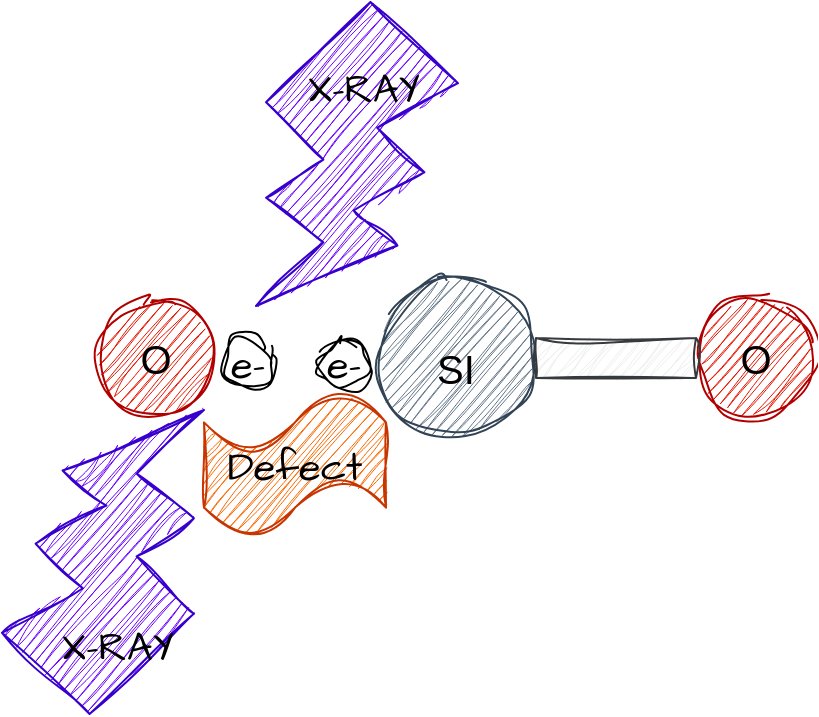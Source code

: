 <mxfile version="21.6.2" type="github">
  <diagram name="Page-1" id="lC4eQZujbQ8XpUp5NUMu">
    <mxGraphModel dx="1050" dy="566" grid="0" gridSize="10" guides="1" tooltips="1" connect="1" arrows="1" fold="1" page="1" pageScale="1" pageWidth="850" pageHeight="1100" background="none" math="0" shadow="0">
      <root>
        <mxCell id="0" />
        <mxCell id="1" parent="0" />
        <mxCell id="39B6JQ93OzXI0XsvLTRu-1" value="" style="ellipse;whiteSpace=wrap;html=1;aspect=fixed;sketch=1;curveFitting=1;jiggle=2;fillColor=#647687;fontColor=#ffffff;strokeColor=#314354;" parent="1" vertex="1">
          <mxGeometry x="380" y="250" width="80" height="80" as="geometry" />
        </mxCell>
        <mxCell id="39B6JQ93OzXI0XsvLTRu-2" value="&lt;font style=&quot;font-size: 20px;&quot; color=&quot;#000000&quot;&gt;O&lt;/font&gt;" style="ellipse;whiteSpace=wrap;html=1;aspect=fixed;sketch=1;curveFitting=1;jiggle=2;fillColor=#e51400;fontColor=#ffffff;strokeColor=#B20000;" parent="1" vertex="1">
          <mxGeometry x="540" y="260" width="60" height="60" as="geometry" />
        </mxCell>
        <mxCell id="39B6JQ93OzXI0XsvLTRu-3" value="&lt;font style=&quot;font-size: 20px;&quot; color=&quot;#000000&quot;&gt;O&lt;/font&gt;" style="ellipse;whiteSpace=wrap;html=1;aspect=fixed;sketch=1;curveFitting=1;jiggle=2;fillColor=#e51400;fontColor=#ffffff;strokeColor=#B20000;" parent="1" vertex="1">
          <mxGeometry x="240" y="260" width="60" height="60" as="geometry" />
        </mxCell>
        <mxCell id="39B6JQ93OzXI0XsvLTRu-5" value="" style="rounded=0;whiteSpace=wrap;html=1;sketch=1;curveFitting=1;jiggle=2;fillColor=#eeeeee;strokeColor=#36393d;" parent="1" vertex="1">
          <mxGeometry x="460" y="280" width="80" height="20" as="geometry" />
        </mxCell>
        <mxCell id="39B6JQ93OzXI0XsvLTRu-8" value="&lt;font style=&quot;font-size: 20px;&quot;&gt;SI&lt;/font&gt;" style="text;html=1;strokeColor=none;fillColor=none;align=center;verticalAlign=middle;whiteSpace=wrap;rounded=0;sketch=1;curveFitting=1;jiggle=2;" parent="1" vertex="1">
          <mxGeometry x="390" y="280" width="60" height="30" as="geometry" />
        </mxCell>
        <mxCell id="39B6JQ93OzXI0XsvLTRu-10" value="" style="verticalLabelPosition=bottom;verticalAlign=top;html=1;shape=mxgraph.basic.flash;sketch=1;hachureGap=4;jiggle=2;curveFitting=1;fontFamily=Architects Daughter;fontSource=https%3A%2F%2Ffonts.googleapis.com%2Fcss%3Ffamily%3DArchitects%2BDaughter;fontSize=20;fillColor=#6a00ff;fontColor=#ffffff;strokeColor=#3700CC;" parent="1" vertex="1">
          <mxGeometry x="320" y="112" width="101" height="152" as="geometry" />
        </mxCell>
        <mxCell id="39B6JQ93OzXI0XsvLTRu-12" value="X-RAY" style="text;html=1;strokeColor=none;fillColor=none;align=center;verticalAlign=middle;whiteSpace=wrap;rounded=0;fontSize=20;fontFamily=Architects Daughter;" parent="1" vertex="1">
          <mxGeometry x="344" y="140" width="60" height="30" as="geometry" />
        </mxCell>
        <mxCell id="39B6JQ93OzXI0XsvLTRu-14" value="" style="verticalLabelPosition=bottom;verticalAlign=top;html=1;shape=mxgraph.basic.flash;sketch=1;hachureGap=4;jiggle=2;curveFitting=1;fontFamily=Architects Daughter;fontSource=https%3A%2F%2Ffonts.googleapis.com%2Fcss%3Ffamily%3DArchitects%2BDaughter;fontSize=20;fillColor=#6a00ff;fontColor=#ffffff;strokeColor=#3700CC;direction=west;" parent="1" vertex="1">
          <mxGeometry x="193" y="316" width="101" height="152" as="geometry" />
        </mxCell>
        <mxCell id="39B6JQ93OzXI0XsvLTRu-15" value="X-RAY" style="text;html=1;strokeColor=none;fillColor=none;align=center;verticalAlign=middle;whiteSpace=wrap;rounded=0;fontSize=20;fontFamily=Architects Daughter;" parent="1" vertex="1">
          <mxGeometry x="221" y="419" width="60" height="30" as="geometry" />
        </mxCell>
        <mxCell id="39B6JQ93OzXI0XsvLTRu-18" value="e-" style="ellipse;whiteSpace=wrap;html=1;aspect=fixed;sketch=1;hachureGap=4;jiggle=2;curveFitting=1;fontFamily=Architects Daughter;fontSource=https%3A%2F%2Ffonts.googleapis.com%2Fcss%3Ffamily%3DArchitects%2BDaughter;fontSize=20;" parent="1" vertex="1">
          <mxGeometry x="303" y="280" width="26" height="26" as="geometry" />
        </mxCell>
        <mxCell id="39B6JQ93OzXI0XsvLTRu-20" value="e-" style="ellipse;whiteSpace=wrap;html=1;aspect=fixed;sketch=1;hachureGap=4;jiggle=2;curveFitting=1;fontFamily=Architects Daughter;fontSource=https%3A%2F%2Ffonts.googleapis.com%2Fcss%3Ffamily%3DArchitects%2BDaughter;fontSize=20;" parent="1" vertex="1">
          <mxGeometry x="351" y="280" width="26" height="26" as="geometry" />
        </mxCell>
        <mxCell id="TAgxHUyRkQh5Y5Kb4XpI-2" value="Defect" style="shape=tape;whiteSpace=wrap;html=1;sketch=1;hachureGap=4;jiggle=2;curveFitting=1;fontFamily=Architects Daughter;fontSource=https%3A%2F%2Ffonts.googleapis.com%2Fcss%3Ffamily%3DArchitects%2BDaughter;fontSize=20;fillColor=#fa6800;strokeColor=#C73500;fontColor=#000000;" vertex="1" parent="1">
          <mxGeometry x="294" y="308" width="91" height="71" as="geometry" />
        </mxCell>
      </root>
    </mxGraphModel>
  </diagram>
</mxfile>
